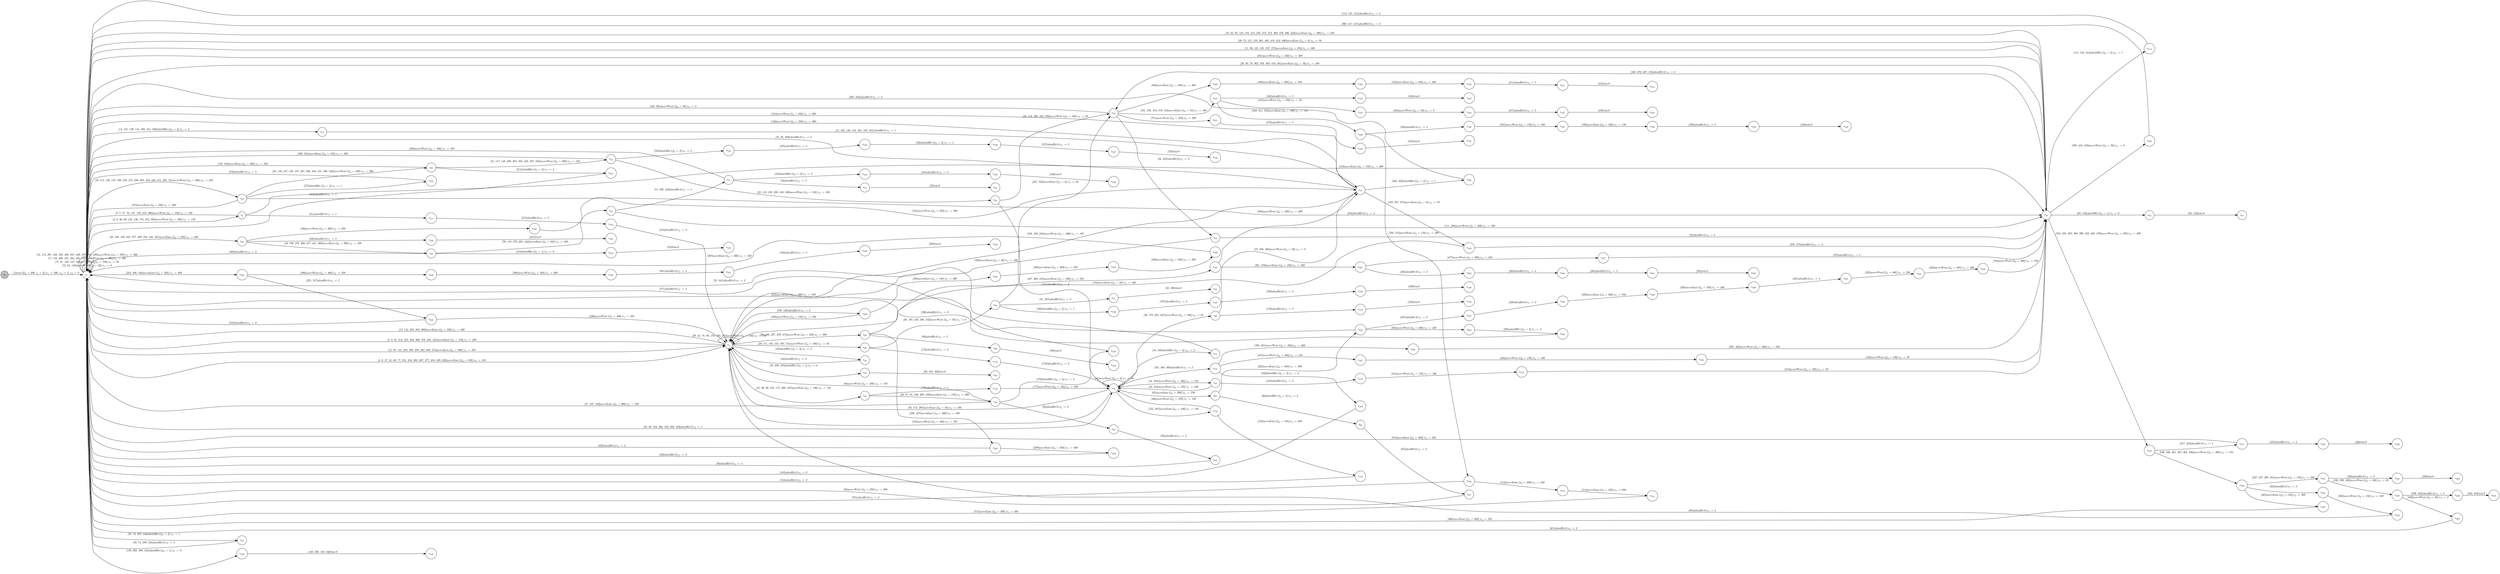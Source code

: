 digraph EFSM{
  graph [rankdir="LR", fontname="Latin Modern Math"];
  node [color="black", fillcolor="white", shape="circle", style="filled", fontname="Latin Modern Math"];
  edge [fontname="Latin Modern Math"];

  s0[fillcolor="gray", label=<s<sub>0</sub>>];
  s1[label=<s<sub>1</sub>>];
  s2[label=<s<sub>2</sub>>];
  s4[label=<s<sub>4</sub>>];
  s10[label=<s<sub>10</sub>>];
  s14[label=<s<sub>14</sub>>];
  s15[label=<s<sub>15</sub>>];
  s19[label=<s<sub>19</sub>>];
  s20[label=<s<sub>20</sub>>];
  s21[label=<s<sub>21</sub>>];
  s22[label=<s<sub>22</sub>>];
  s23[label=<s<sub>23</sub>>];
  s24[label=<s<sub>24</sub>>];
  s29[label=<s<sub>29</sub>>];
  s30[label=<s<sub>30</sub>>];
  s31[label=<s<sub>31</sub>>];
  s32[label=<s<sub>32</sub>>];
  s33[label=<s<sub>33</sub>>];
  s34[label=<s<sub>34</sub>>];
  s36[label=<s<sub>36</sub>>];
  s43[label=<s<sub>43</sub>>];
  s45[label=<s<sub>45</sub>>];
  s46[label=<s<sub>46</sub>>];
  s48[label=<s<sub>48</sub>>];
  s49[label=<s<sub>49</sub>>];
  s50[label=<s<sub>50</sub>>];
  s51[label=<s<sub>51</sub>>];
  s52[label=<s<sub>52</sub>>];
  s53[label=<s<sub>53</sub>>];
  s54[label=<s<sub>54</sub>>];
  s58[label=<s<sub>58</sub>>];
  s63[label=<s<sub>63</sub>>];
  s64[label=<s<sub>64</sub>>];
  s65[label=<s<sub>65</sub>>];
  s66[label=<s<sub>66</sub>>];
  s67[label=<s<sub>67</sub>>];
  s79[label=<s<sub>79</sub>>];
  s80[label=<s<sub>80</sub>>];
  s92[label=<s<sub>92</sub>>];
  s93[label=<s<sub>93</sub>>];
  s98[label=<s<sub>98</sub>>];
  s99[label=<s<sub>99</sub>>];
  s100[label=<s<sub>100</sub>>];
  s103[label=<s<sub>103</sub>>];
  s112[label=<s<sub>112</sub>>];
  s139[label=<s<sub>139</sub>>];
  s140[label=<s<sub>140</sub>>];
  s152[label=<s<sub>152</sub>>];
  s153[label=<s<sub>153</sub>>];
  s161[label=<s<sub>161</sub>>];
  s162[label=<s<sub>162</sub>>];
  s163[label=<s<sub>163</sub>>];
  s167[label=<s<sub>167</sub>>];
  s172[label=<s<sub>172</sub>>];
  s176[label=<s<sub>176</sub>>];
  s179[label=<s<sub>179</sub>>];
  s180[label=<s<sub>180</sub>>];
  s181[label=<s<sub>181</sub>>];
  s182[label=<s<sub>182</sub>>];
  s190[label=<s<sub>190</sub>>];
  s196[label=<s<sub>196</sub>>];
  s197[label=<s<sub>197</sub>>];
  s198[label=<s<sub>198</sub>>];
  s199[label=<s<sub>199</sub>>];
  s202[label=<s<sub>202</sub>>];
  s211[label=<s<sub>211</sub>>];
  s212[label=<s<sub>212</sub>>];
  s216[label=<s<sub>216</sub>>];
  s217[label=<s<sub>217</sub>>];
  s220[label=<s<sub>220</sub>>];
  s221[label=<s<sub>221</sub>>];
  s222[label=<s<sub>222</sub>>];
  s224[label=<s<sub>224</sub>>];
  s225[label=<s<sub>225</sub>>];
  s228[label=<s<sub>228</sub>>];
  s229[label=<s<sub>229</sub>>];
  s236[label=<s<sub>236</sub>>];
  s237[label=<s<sub>237</sub>>];
  s238[label=<s<sub>238</sub>>];
  s239[label=<s<sub>239</sub>>];
  s240[label=<s<sub>240</sub>>];
  s249[label=<s<sub>249</sub>>];
  s250[label=<s<sub>250</sub>>];
  s261[label=<s<sub>261</sub>>];
  s262[label=<s<sub>262</sub>>];
  s263[label=<s<sub>263</sub>>];
  s264[label=<s<sub>264</sub>>];
  s265[label=<s<sub>265</sub>>];
  s270[label=<s<sub>270</sub>>];
  s275[label=<s<sub>275</sub>>];
  s294[label=<s<sub>294</sub>>];
  s295[label=<s<sub>295</sub>>];
  s311[label=<s<sub>311</sub>>];
  s318[label=<s<sub>318</sub>>];
  s319[label=<s<sub>319</sub>>];
  s327[label=<s<sub>327</sub>>];
  s328[label=<s<sub>328</sub>>];
  s329[label=<s<sub>329</sub>>];
  s330[label=<s<sub>330</sub>>];
  s331[label=<s<sub>331</sub>>];
  s332[label=<s<sub>332</sub>>];
  s333[label=<s<sub>333</sub>>];
  s338[label=<s<sub>338</sub>>];
  s339[label=<s<sub>339</sub>>];
  s359[label=<s<sub>359</sub>>];
  s371[label=<s<sub>371</sub>>];
  s372[label=<s<sub>372</sub>>];
  s373[label=<s<sub>373</sub>>];
  s382[label=<s<sub>382</sub>>];
  s383[label=<s<sub>383</sub>>];
  s394[label=<s<sub>394</sub>>];
  s400[label=<s<sub>400</sub>>];
  s408[label=<s<sub>408</sub>>];
  s409[label=<s<sub>409</sub>>];
  s410[label=<s<sub>410</sub>>];
  s411[label=<s<sub>411</sub>>];
  s412[label=<s<sub>412</sub>>];
  s413[label=<s<sub>413</sub>>];
  s414[label=<s<sub>414</sub>>];
  s425[label=<s<sub>425</sub>>];
  s426[label=<s<sub>426</sub>>];
  s444[label=<s<sub>444</sub>>];
  s445[label=<s<sub>445</sub>>];
  s446[label=<s<sub>446</sub>>];
  s447[label=<s<sub>447</sub>>];
  s448[label=<s<sub>448</sub>>];
  s455[label=<s<sub>455</sub>>];
  s456[label=<s<sub>456</sub>>];
  s457[label=<s<sub>457</sub>>];
  s458[label=<s<sub>458</sub>>];
  s465[label=<s<sub>465</sub>>];
  s477[label=<s<sub>477</sub>>];
  s493[label=<s<sub>493</sub>>];
  s494[label=<s<sub>494</sub>>];
  s495[label=<s<sub>495</sub>>];
  s496[label=<s<sub>496</sub>>];
  s499[label=<s<sub>499</sub>>];
  s500[label=<s<sub>500</sub>>];
  s501[label=<s<sub>501</sub>>];
  s502[label=<s<sub>502</sub>>];
  s503[label=<s<sub>503</sub>>];
  s513[label=<s<sub>513</sub>>];
  s514[label=<s<sub>514</sub>>];
  s524[label=<s<sub>524</sub>>];
  s525[label=<s<sub>525</sub>>];
  s526[label=<s<sub>526</sub>>];
  s527[label=<s<sub>527</sub>>];
  s528[label=<s<sub>528</sub>>];
  s536[label=<s<sub>536</sub>>];
  s537[label=<s<sub>537</sub>>];
  s538[label=<s<sub>538</sub>>];
  s539[label=<s<sub>539</sub>>];
  s540[label=<s<sub>540</sub>>];

  s0->s1[label=<<i> [1]start:2&#91;i<sub>0</sub> = 200, i<sub>1</sub> = 3&#93;/o<sub>1</sub> := 200, o<sub>2</sub> := 3, o<sub>3</sub> := 0</i>>];
  s23->s24[label=<<i> [24, 435]alienHit:0/o<sub>1</sub> := 3</i>>];
  s24->s10[label=<<i> [25]alienHit:0/o<sub>1</sub> := 4</i>>];
  s30->s31[label=<<i> [31, 387]alienHit:0/o<sub>1</sub> := 5</i>>];
  s31->s32[label=<<i> [32, 388]win:0</i>>];
  s33->s34[label=<<i> [34, 353]moveWest:1&#91;i<sub>0</sub> = 200&#93;/o<sub>1</sub> := 150</i>>];
  s34->s33[label=<<i> [35, 354]moveWest:1&#91;i<sub>0</sub> = 150&#93;/o<sub>1</sub> := 100</i>>];
  s15->s1[label=<<i> [16, 38, 489]alienHit:0/o<sub>1</sub> := 2</i>>];
  s4->s43[label=<<i> [43]shieldHit:1&#91;i<sub>0</sub> = 3&#93;/o<sub>1</sub> := 2</i>>];
  s43->s4[label=<<i> [44]alienHit:0/o<sub>1</sub> := 3</i>>];
  s51->s52[label=<<i> [52]alienHit:0/o<sub>1</sub> := 5</i>>];
  s52->s53[label=<<i> [53]win:0</i>>];
  s33->s54[label=<<i> [54, 340]shieldHit:1&#91;i<sub>0</sub> = 3&#93;/o<sub>1</sub> := 2</i>>];
  s54->s1[label=<<i> [55, 341]alienHit:0/o<sub>1</sub> := 2</i>>];
  s10->s63[label=<<i> [63, 122]shieldHit:1&#91;i<sub>0</sub> = 1&#93;/o<sub>1</sub> := 0</i>>];
  s63->s64[label=<<i> [64, 123]lose:0</i>>];
  s33->s65[label=<<i> [65]moveEast:1&#91;i<sub>0</sub> = 200&#93;/o<sub>1</sub> := 250</i>>];
  s65->s66[label=<<i> [66]shieldHit:1&#91;i<sub>0</sub> = 3&#93;/o<sub>1</sub> := 2</i>>];
  s66->s67[label=<<i> [67]alienHit:0/o<sub>1</sub> := 2</i>>];
  s67->s1[label=<<i> [68]moveWest:1&#91;i<sub>0</sub> = 250&#93;/o<sub>1</sub> := 200</i>>];
  s4->s79[label=<<i> [79, 209, 325]shieldHit:1&#91;i<sub>0</sub> = 1&#93;/o<sub>1</sub> := 0</i>>];
  s79->s80[label=<<i> [80, 210, 326]lose:0</i>>];
  s1->s1[label=<<i> [72, 82, 158]moveWest:1&#91;i<sub>0</sub> = 50&#93;/o<sub>1</sub> := 0</i>>];
  s33->s33[label=<<i> [84]moveEast:1&#91;i<sub>0</sub> = 0&#93;/o<sub>1</sub> := 50</i>>];
  s46->s4[label=<<i> [88]moveWest:1&#91;i<sub>0</sub> = 200&#93;/o<sub>1</sub> := 150</i>>];
  s46->s92[label=<<i> [92]alienHit:0/o<sub>1</sub> := 2</i>>];
  s92->s93[label=<<i> [93]alienHit:0/o<sub>1</sub> := 3</i>>];
  s93->s1[label=<<i> [94]alienHit:0/o<sub>1</sub> := 4</i>>];
  s98->s99[label=<<i> [99]alienHit:0/o<sub>1</sub> := 5</i>>];
  s99->s100[label=<<i> [100]win:0</i>>];
  s1->s14[label=<<i> [14, 101, 129, 144, 200, 241, 320]shieldHit:1&#91;i<sub>0</sub> = 3&#93;/o<sub>1</sub> := 2</i>>];
  s14->s15[label=<<i> [15, 102, 130, 145, 201, 242, 321]alienHit:0/o<sub>1</sub> := 1</i>>];
  s15->s103[label=<<i> [103, 357, 374]moveEast:1&#91;i<sub>0</sub> = 0&#93;/o<sub>1</sub> := 50</i>>];
  s103->s4[label=<<i> [104]moveEast:1&#91;i<sub>0</sub> = 50&#93;/o<sub>1</sub> := 100</i>>];
  s46->s1[label=<<i> [47, 107, 439]moveEast:1&#91;i<sub>0</sub> = 200&#93;/o<sub>1</sub> := 250</i>>];
  s50->s10[label=<<i> [111, 280]moveWest:1&#91;i<sub>0</sub> = 400&#93;/o<sub>1</sub> := 350</i>>];
  s23->s1[label=<<i> [120, 291]moveWest:1&#91;i<sub>0</sub> = 50&#93;/o<sub>1</sub> := 0</i>>];
  s20->s1[label=<<i> [128, 188]moveEast:1&#91;i<sub>0</sub> = 200&#93;/o<sub>1</sub> := 250</i>>];
  s15->s1[label=<<i> [131]moveWest:1&#91;i<sub>0</sub> = 250&#93;/o<sub>1</sub> := 200</i>>];
  s2->s10[label=<<i> [133]moveEast:1&#91;i<sub>0</sub> = 150&#93;/o<sub>1</sub> := 200</i>>];
  s15->s1[label=<<i> [146]moveWest:1&#91;i<sub>0</sub> = 350&#93;/o<sub>1</sub> := 300</i>>];
  s22->s33[label=<<i> [151]alienHit:0/o<sub>1</sub> := 2</i>>];
  s33->s152[label=<<i> [152, 485]moveEast:1&#91;i<sub>0</sub> = 100&#93;/o<sub>1</sub> := 150</i>>];
  s152->s153[label=<<i> [153]moveEast:1&#91;i<sub>0</sub> = 150&#93;/o<sub>1</sub> := 200</i>>];
  s153->s1[label=<<i> [154]alienHit:0/o<sub>1</sub> := 3</i>>];
  s1->s1[label=<<i> [71, 81, 138, 157, 344]moveWest:1&#91;i<sub>0</sub> = 100&#93;/o<sub>1</sub> := 50</i>>];
  s161->s162[label=<<i> [162]alienHit:0/o<sub>1</sub> := 5</i>>];
  s162->s163[label=<<i> [163]win:0</i>>];
  s33->s4[label=<<i> [165]moveWest:1&#91;i<sub>0</sub> = 400&#93;/o<sub>1</sub> := 350</i>>];
  s4->s98[label=<<i> [98, 166, 227, 259, 474]moveWest:1&#91;i<sub>0</sub> = 350&#93;/o<sub>1</sub> := 300</i>>];
  s98->s167[label=<<i> [167, 260, 475]moveWest:1&#91;i<sub>0</sub> = 300&#93;/o<sub>1</sub> := 250</i>>];
  s167->s15[label=<<i> [168]moveWest:1&#91;i<sub>0</sub> = 250&#93;/o<sub>1</sub> := 200</i>>];
  s29->s172[label=<<i> [172]alienHit:0/o<sub>1</sub> := 2</i>>];
  s172->s33[label=<<i> [173]alienHit:0/o<sub>1</sub> := 3</i>>];
  s45->s176[label=<<i> [176]alienHit:0/o<sub>1</sub> := 4</i>>];
  s176->s33[label=<<i> [177]moveWest:1&#91;i<sub>0</sub> = 150&#93;/o<sub>1</sub> := 100</i>>];
  s33->s36[label=<<i> [36, 178, 355, 487]moveWest:1&#91;i<sub>0</sub> = 100&#93;/o<sub>1</sub> := 50</i>>];
  s36->s179[label=<<i> [179]alienHit:0/o<sub>1</sub> := 5</i>>];
  s179->s180[label=<<i> [180]win:0</i>>];
  s181->s182[label=<<i> [182]shieldHit:1&#91;i<sub>0</sub> = 3&#93;/o<sub>1</sub> := 2</i>>];
  s182->s1[label=<<i> [183]alienHit:0/o<sub>1</sub> := 3</i>>];
  s48->s190[label=<<i> [190]moveWest:1&#91;i<sub>0</sub> = 300&#93;/o<sub>1</sub> := 250</i>>];
  s190->s15[label=<<i> [191]moveWest:1&#91;i<sub>0</sub> = 250&#93;/o<sub>1</sub> := 200</i>>];
  s4->s4[label=<<i> [28, 42, 78, 89, 170, 193, 244]moveWest:1&#91;i<sub>0</sub> = 150&#93;/o<sub>1</sub> := 100</i>>];
  s30->s196[label=<<i> [196]shieldHit:1&#91;i<sub>0</sub> = 2&#93;/o<sub>1</sub> := 1</i>>];
  s196->s197[label=<<i> [197]alienHit:0/o<sub>1</sub> := 4</i>>];
  s197->s198[label=<<i> [198]alienHit:0/o<sub>1</sub> := 5</i>>];
  s198->s199[label=<<i> [199]win:0</i>>];
  s15->s202[label=<<i> [202, 322]shieldHit:1&#91;i<sub>0</sub> = 2&#93;/o<sub>1</sub> := 1</i>>];
  s202->s1[label=<<i> [203, 323]alienHit:0/o<sub>1</sub> := 2</i>>];
  s4->s1[label=<<i> [13, 142, 205, 283, 390]moveEast:1&#91;i<sub>0</sub> = 350&#93;/o<sub>1</sub> := 400</i>>];
  s2->s211[label=<<i> [211]alienHit:0/o<sub>1</sub> := 1</i>>];
  s211->s212[label=<<i> [212]alienHit:0/o<sub>1</sub> := 2</i>>];
  s212->s4[label=<<i> [213]alienHit:0/o<sub>1</sub> := 3</i>>];
  s4->s1[label=<<i> [5, 9, 61, 214, 255, 364, 368, 378, 405, 421]moveEast:1&#91;i<sub>0</sub> = 150&#93;/o<sub>1</sub> := 200</i>>];
  s216->s217[label=<<i> [217, 424]alienHit:0/o<sub>1</sub> := 4</i>>];
  s217->s1[label=<<i> [218]moveEast:1&#91;i<sub>0</sub> = 200&#93;/o<sub>1</sub> := 250</i>>];
  s48->s220[label=<<i> [220]alienHit:0/o<sub>1</sub> := 5</i>>];
  s220->s221[label=<<i> [221]win:0</i>>];
  s65->s222[label=<<i> [222]moveEast:1&#91;i<sub>0</sub> = 250&#93;/o<sub>1</sub> := 300</i>>];
  s222->s1[label=<<i> [223]moveEast:1&#91;i<sub>0</sub> = 300&#93;/o<sub>1</sub> := 350</i>>];
  s224->s225[label=<<i> [225, 517]alienHit:0/o<sub>1</sub> := 2</i>>];
  s225->s4[label=<<i> [226]moveWest:1&#91;i<sub>0</sub> = 400&#93;/o<sub>1</sub> := 350</i>>];
  s98->s228[label=<<i> [228, 427]moveEast:1&#91;i<sub>0</sub> = 300&#93;/o<sub>1</sub> := 350</i>>];
  s228->s229[label=<<i> [229]moveEast:1&#91;i<sub>0</sub> = 350&#93;/o<sub>1</sub> := 400</i>>];
  s229->s1[label=<<i> [230]alienHit:0/o<sub>1</sub> := 3</i>>];
  s19->s10[label=<<i> [234]alienHit:0/o<sub>1</sub> := 4</i>>];
  s238->s239[label=<<i> [239, 483]alienHit:0/o<sub>1</sub> := 5</i>>];
  s239->s240[label=<<i> [240, 484]win:0</i>>];
  s15->s4[label=<<i> [169, 192, 243]moveWest:1&#91;i<sub>0</sub> = 200&#93;/o<sub>1</sub> := 150</i>>];
  s30->s23[label=<<i> [247, 533]moveEast:1&#91;i<sub>0</sub> = 0&#93;/o<sub>1</sub> := 50</i>>];
  s249->s250[label=<<i> [250, 512]moveEast:1&#91;i<sub>0</sub> = 150&#93;/o<sub>1</sub> := 200</i>>];
  s250->s1[label=<<i> [251]alienHit:0/o<sub>1</sub> := 2</i>>];
  s1->s2[label=<<i> [2, 6, 56, 69, 132, 136, 155, 252, 365]moveWest:1&#91;i<sub>0</sub> = 200&#93;/o<sub>1</sub> := 150</i>>];
  s2->s1[label=<<i> [3, 7, 57, 70, 137, 156, 253, 366]moveWest:1&#91;i<sub>0</sub> = 150&#93;/o<sub>1</sub> := 100</i>>];
  s10->s1[label=<<i> [11, 96, 125, 185, 257, 273]moveEast:1&#91;i<sub>0</sub> = 250&#93;/o<sub>1</sub> := 300</i>>];
  s167->s261[label=<<i> [261, 476]moveEast:1&#91;i<sub>0</sub> = 250&#93;/o<sub>1</sub> := 300</i>>];
  s261->s262[label=<<i> [262]alienHit:0/o<sub>1</sub> := 3</i>>];
  s262->s263[label=<<i> [263]alienHit:0/o<sub>1</sub> := 4</i>>];
  s263->s264[label=<<i> [264]alienHit:0/o<sub>1</sub> := 5</i>>];
  s264->s265[label=<<i> [265]win:0</i>>];
  s1->s33[label=<<i> [33, 83, 164, 266, 352, 392, 459]alienHit:0/o<sub>1</sub> := 1</i>>];
  s33->s4[label=<<i> [85, 174, 267]moveEast:1&#91;i<sub>0</sub> = 50&#93;/o<sub>1</sub> := 100</i>>];
  s4->s45[label=<<i> [45, 86, 90, 105, 175, 268, 437]moveEast:1&#91;i<sub>0</sub> = 100&#93;/o<sub>1</sub> := 150</i>>];
  s45->s46[label=<<i> [46, 87, 91, 106, 269, 438]moveEast:1&#91;i<sub>0</sub> = 150&#93;/o<sub>1</sub> := 200</i>>];
  s46->s270[label=<<i> [270]shieldHit:1&#91;i<sub>0</sub> = 3&#93;/o<sub>1</sub> := 2</i>>];
  s270->s1[label=<<i> [271]alienHit:0/o<sub>1</sub> := 2</i>>];
  s19->s275[label=<<i> [275]shieldHit:1&#91;i<sub>0</sub> = 2&#93;/o<sub>1</sub> := 1</i>>];
  s275->s1[label=<<i> [276]alienHit:0/o<sub>1</sub> := 3</i>>];
  s10->s1[label=<<i> [281]moveWest:1&#91;i<sub>0</sub> = 350&#93;/o<sub>1</sub> := 300</i>>];
  s1->s4[label=<<i> [12, 97, 141, 204, 208, 258, 282, 389, 473]moveEast:1&#91;i<sub>0</sub> = 300&#93;/o<sub>1</sub> := 350</i>>];
  s1->s1[label=<<i> [17, 143, 206, 231, 284, 391, 519]moveWest:1&#91;i<sub>0</sub> = 400&#93;/o<sub>1</sub> := 350</i>>];
  s21->s22[label=<<i> [22, 118, 150, 289, 433, 508]moveWest:1&#91;i<sub>0</sub> = 150&#93;/o<sub>1</sub> := 100</i>>];
  s22->s23[label=<<i> [23, 119, 290, 434, 509]moveWest:1&#91;i<sub>0</sub> = 100&#93;/o<sub>1</sub> := 50</i>>];
  s222->s294[label=<<i> [294]moveWest:1&#91;i<sub>0</sub> = 300&#93;/o<sub>1</sub> := 250</i>>];
  s294->s295[label=<<i> [295]shieldHit:1&#91;i<sub>0</sub> = 3&#93;/o<sub>1</sub> := 2</i>>];
  s295->s1[label=<<i> [296]alienHit:0/o<sub>1</sub> := 2</i>>];
  s1->s58[label=<<i> [58, 73, 297, 342]shieldHit:1&#91;i<sub>0</sub> = 2&#93;/o<sub>1</sub> := 1</i>>];
  s58->s1[label=<<i> [59, 74, 298, 343]alienHit:0/o<sub>1</sub> := 3</i>>];
  s49->s50[label=<<i> [50, 110, 279, 301, 442]moveEast:1&#91;i<sub>0</sub> = 350&#93;/o<sub>1</sub> := 400</i>>];
  s50->s51[label=<<i> [51, 302, 443]alienHit:0/o<sub>1</sub> := 4</i>>];
  s51->s1[label=<<i> [303]moveWest:1&#91;i<sub>0</sub> = 400&#93;/o<sub>1</sub> := 350</i>>];
  s21->s1[label=<<i> [308, 351]moveEast:1&#91;i<sub>0</sub> = 150&#93;/o<sub>1</sub> := 200</i>>];
  s1->s139[label=<<i> [139, 292, 309, 345]shieldHit:1&#91;i<sub>0</sub> = 1&#93;/o<sub>1</sub> := 0</i>>];
  s139->s140[label=<<i> [140, 293, 310, 346]lose:0</i>>];
  s20->s311[label=<<i> [311]shieldHit:1&#91;i<sub>0</sub> = 3&#93;/o<sub>1</sub> := 2</i>>];
  s311->s1[label=<<i> [312]alienHit:0/o<sub>1</sub> := 1</i>>];
  s10->s112[label=<<i> [112, 134, 314]shieldHit:1&#91;i<sub>0</sub> = 2&#93;/o<sub>1</sub> := 1</i>>];
  s112->s1[label=<<i> [113, 135, 315]alienHit:0/o<sub>1</sub> := 2</i>>];
  s49->s318[label=<<i> [318]shieldHit:1&#91;i<sub>0</sub> = 1&#93;/o<sub>1</sub> := 0</i>>];
  s318->s319[label=<<i> [319]lose:0</i>>];
  s222->s327[label=<<i> [327]alienHit:0/o<sub>1</sub> := 2</i>>];
  s327->s328[label=<<i> [328]alienHit:0/o<sub>1</sub> := 3</i>>];
  s328->s329[label=<<i> [329]moveEast:1&#91;i<sub>0</sub> = 300&#93;/o<sub>1</sub> := 350</i>>];
  s329->s330[label=<<i> [330]moveEast:1&#91;i<sub>0</sub> = 350&#93;/o<sub>1</sub> := 400</i>>];
  s330->s331[label=<<i> [331]alienHit:0/o<sub>1</sub> := 4</i>>];
  s331->s332[label=<<i> [332]moveWest:1&#91;i<sub>0</sub> = 400&#93;/o<sub>1</sub> := 350</i>>];
  s332->s333[label=<<i> [333]moveWest:1&#91;i<sub>0</sub> = 350&#93;/o<sub>1</sub> := 300</i>>];
  s333->s10[label=<<i> [334]moveWest:1&#91;i<sub>0</sub> = 300&#93;/o<sub>1</sub> := 250</i>>];
  s237->s338[label=<<i> [338]alienHit:0/o<sub>1</sub> := 5</i>>];
  s338->s339[label=<<i> [339]win:0</i>>];
  s36->s15[label=<<i> [37, 356, 488]moveWest:1&#91;i<sub>0</sub> = 50&#93;/o<sub>1</sub> := 0</i>>];
  s103->s10[label=<<i> [358, 375]alienHit:0/o<sub>1</sub> := 2</i>>];
  s23->s371[label=<<i> [371]moveWest:1&#91;i<sub>0</sub> = 250&#93;/o<sub>1</sub> := 200</i>>];
  s371->s372[label=<<i> [372]alienHit:0/o<sub>1</sub> := 5</i>>];
  s372->s373[label=<<i> [373]win:0</i>>];
  s236->s382[label=<<i> [382]alienHit:0/o<sub>1</sub> := 3</i>>];
  s382->s383[label=<<i> [383]moveWest:1&#91;i<sub>0</sub> = 150&#93;/o<sub>1</sub> := 100</i>>];
  s383->s4[label=<<i> [384]alienHit:0/o<sub>1</sub> := 4</i>>];
  s4->s29[label=<<i> [29, 171, 194, 245, 385, 531]moveWest:1&#91;i<sub>0</sub> = 100&#93;/o<sub>1</sub> := 50</i>>];
  s29->s30[label=<<i> [30, 195, 246, 386, 532]moveWest:1&#91;i<sub>0</sub> = 50&#93;/o<sub>1</sub> := 0</i>>];
  s181->s394[label=<<i> [394, 461]moveWest:1&#91;i<sub>0</sub> = 350&#93;/o<sub>1</sub> := 300</i>>];
  s394->s10[label=<<i> [395, 462]moveWest:1&#91;i<sub>0</sub> = 300&#93;/o<sub>1</sub> := 250</i>>];
  s236->s237[label=<<i> [237, 337, 398, 481]moveWest:1&#91;i<sub>0</sub> = 150&#93;/o<sub>1</sub> := 100</i>>];
  s237->s238[label=<<i> [238, 399, 482]moveWest:1&#91;i<sub>0</sub> = 100&#93;/o<sub>1</sub> := 50</i>>];
  s238->s400[label=<<i> [400]moveWest:1&#91;i<sub>0</sub> = 50&#93;/o<sub>1</sub> := 0</i>>];
  s400->s1[label=<<i> [401]alienHit:0/o<sub>1</sub> := 3</i>>];
  s1->s10[label=<<i> [10, 62, 95, 124, 184, 215, 256, 272, 313, 369, 379, 406, 422]moveEast:1&#91;i<sub>0</sub> = 200&#93;/o<sub>1</sub> := 250</i>>];
  s23->s408[label=<<i> [408]moveEast:1&#91;i<sub>0</sub> = 250&#93;/o<sub>1</sub> := 300</i>>];
  s408->s409[label=<<i> [409]moveEast:1&#91;i<sub>0</sub> = 300&#93;/o<sub>1</sub> := 350</i>>];
  s409->s410[label=<<i> [410]moveEast:1&#91;i<sub>0</sub> = 350&#93;/o<sub>1</sub> := 400</i>>];
  s410->s411[label=<<i> [411]alienHit:0/o<sub>1</sub> := 5</i>>];
  s411->s412[label=<<i> [412]win:0</i>>];
  s34->s413[label=<<i> [413]alienHit:0/o<sub>1</sub> := 2</i>>];
  s413->s414[label=<<i> [414]moveWest:1&#91;i<sub>0</sub> = 150&#93;/o<sub>1</sub> := 100</i>>];
  s414->s10[label=<<i> [415]moveWest:1&#91;i<sub>0</sub> = 100&#93;/o<sub>1</sub> := 50</i>>];
  s10->s359[label=<<i> [359, 416, 450]moveWest:1&#91;i<sub>0</sub> = 50&#93;/o<sub>1</sub> := 0</i>>];
  s359->s1[label=<<i> [360, 417, 451]alienHit:0/o<sub>1</sub> := 3</i>>];
  s1->s4[label=<<i> [4, 8, 27, 41, 60, 77, 254, 324, 363, 367, 377, 404, 420, 492]moveEast:1&#91;i<sub>0</sub> = 100&#93;/o<sub>1</sub> := 150</i>>];
  s217->s425[label=<<i> [425]alienHit:0/o<sub>1</sub> := 5</i>>];
  s425->s426[label=<<i> [426]win:0</i>>];
  s228->s1[label=<<i> [428]alienHit:0/o<sub>1</sub> := 2</i>>];
  s19->s20[label=<<i> [20, 116, 127, 148, 187, 287, 306, 349, 431, 506, 522]moveWest:1&#91;i<sub>0</sub> = 250&#93;/o<sub>1</sub> := 200</i>>];
  s20->s21[label=<<i> [21, 117, 149, 288, 307, 350, 432, 507, 523]moveWest:1&#91;i<sub>0</sub> = 200&#93;/o<sub>1</sub> := 150</i>>];
  s24->s4[label=<<i> [436]moveEast:1&#91;i<sub>0</sub> = 50&#93;/o<sub>1</sub> := 100</i>>];
  s1->s48[label=<<i> [48, 108, 189, 219, 277, 299, 316, 440, 467]moveEast:1&#91;i<sub>0</sub> = 250&#93;/o<sub>1</sub> := 300</i>>];
  s48->s49[label=<<i> [49, 109, 278, 300, 317, 441, 468]moveEast:1&#91;i<sub>0</sub> = 300&#93;/o<sub>1</sub> := 350</i>>];
  s51->s444[label=<<i> [444]shieldHit:1&#91;i<sub>0</sub> = 3&#93;/o<sub>1</sub> := 2</i>>];
  s444->s445[label=<<i> [445]alienHit:0/o<sub>1</sub> := 5</i>>];
  s445->s446[label=<<i> [446]win:0</i>>];
  s181->s447[label=<<i> [447]moveWest:1&#91;i<sub>0</sub> = 200&#93;/o<sub>1</sub> := 150</i>>];
  s447->s448[label=<<i> [448]moveWest:1&#91;i<sub>0</sub> = 150&#93;/o<sub>1</sub> := 100</i>>];
  s448->s10[label=<<i> [449]moveWest:1&#91;i<sub>0</sub> = 100&#93;/o<sub>1</sub> := 50</i>>];
  s1->s10[label=<<i> [39, 75, 121, 159, 361, 402, 418, 452, 490]moveEast:1&#91;i<sub>0</sub> = 0&#93;/o<sub>1</sub> := 50</i>>];
  s10->s23[label=<<i> [160, 370, 407, 453]alienHit:0/o<sub>1</sub> := 4</i>>];
  s161->s455[label=<<i> [455]moveWest:1&#91;i<sub>0</sub> = 100&#93;/o<sub>1</sub> := 50</i>>];
  s455->s456[label=<<i> [456]moveWest:1&#91;i<sub>0</sub> = 50&#93;/o<sub>1</sub> := 0</i>>];
  s456->s457[label=<<i> [457]alienHit:0/o<sub>1</sub> := 5</i>>];
  s457->s458[label=<<i> [458]win:0</i>>];
  s33->s181[label=<<i> [181, 393, 460]alienHit:0/o<sub>1</sub> := 2</i>>];
  s10->s216[label=<<i> [216, 235, 335, 380, 396, 423, 463, 479]moveWest:1&#91;i<sub>0</sub> = 250&#93;/o<sub>1</sub> := 200</i>>];
  s216->s236[label=<<i> [236, 336, 381, 397, 464, 480]moveWest:1&#91;i<sub>0</sub> = 200&#93;/o<sub>1</sub> := 150</i>>];
  s236->s465[label=<<i> [465]moveEast:1&#91;i<sub>0</sub> = 150&#93;/o<sub>1</sub> := 200</i>>];
  s465->s1[label=<<i> [466]moveEast:1&#91;i<sub>0</sub> = 200&#93;/o<sub>1</sub> := 250</i>>];
  s49->s1[label=<<i> [469]alienHit:0/o<sub>1</sub> := 3</i>>];
  s1->s1[label=<<i> [18, 114, 207, 232, 285, 304, 347, 429, 470, 504, 520]moveWest:1&#91;i<sub>0</sub> = 350&#93;/o<sub>1</sub> := 300</i>>];
  s1->s19[label=<<i> [19, 115, 126, 147, 186, 233, 274, 286, 305, 348, 430, 471, 505, 521]moveWest:1&#91;i<sub>0</sub> = 300&#93;/o<sub>1</sub> := 250</i>>];
  s19->s1[label=<<i> [472]moveEast:1&#91;i<sub>0</sub> = 250&#93;/o<sub>1</sub> := 300</i>>];
  s261->s477[label=<<i> [477]moveWest:1&#91;i<sub>0</sub> = 300&#93;/o<sub>1</sub> := 250</i>>];
  s477->s10[label=<<i> [478]alienHit:0/o<sub>1</sub> := 4</i>>];
  s152->s33[label=<<i> [486]moveWest:1&#91;i<sub>0</sub> = 150&#93;/o<sub>1</sub> := 100</i>>];
  s10->s1[label=<<i> [26, 40, 76, 362, 376, 403, 419, 491]moveEast:1&#91;i<sub>0</sub> = 50&#93;/o<sub>1</sub> := 100</i>>];
  s4->s493[label=<<i> [493, 529]alienHit:0/o<sub>1</sub> := 3</i>>];
  s493->s494[label=<<i> [494]moveEast:1&#91;i<sub>0</sub> = 150&#93;/o<sub>1</sub> := 200</i>>];
  s494->s495[label=<<i> [495]moveEast:1&#91;i<sub>0</sub> = 200&#93;/o<sub>1</sub> := 250</i>>];
  s495->s496[label=<<i> [496]moveEast:1&#91;i<sub>0</sub> = 250&#93;/o<sub>1</sub> := 300</i>>];
  s496->s1[label=<<i> [497]moveEast:1&#91;i<sub>0</sub> = 300&#93;/o<sub>1</sub> := 350</i>>];
  s1->s224[label=<<i> [224, 498, 516]moveEast:1&#91;i<sub>0</sub> = 350&#93;/o<sub>1</sub> := 400</i>>];
  s224->s499[label=<<i> [499]moveWest:1&#91;i<sub>0</sub> = 400&#93;/o<sub>1</sub> := 350</i>>];
  s499->s500[label=<<i> [500]moveWest:1&#91;i<sub>0</sub> = 350&#93;/o<sub>1</sub> := 300</i>>];
  s500->s501[label=<<i> [501]alienHit:0/o<sub>1</sub> := 4</i>>];
  s501->s502[label=<<i> [502]alienHit:0/o<sub>1</sub> := 5</i>>];
  s502->s503[label=<<i> [503]win:0</i>>];
  s23->s161[label=<<i> [161, 248, 454, 510, 534]moveEast:1&#91;i<sub>0</sub> = 50&#93;/o<sub>1</sub> := 100</i>>];
  s250->s513[label=<<i> [513]moveEast:1&#91;i<sub>0</sub> = 200&#93;/o<sub>1</sub> := 250</i>>];
  s513->s514[label=<<i> [514]moveEast:1&#91;i<sub>0</sub> = 250&#93;/o<sub>1</sub> := 300</i>>];
  s514->s1[label=<<i> [515]moveEast:1&#91;i<sub>0</sub> = 300&#93;/o<sub>1</sub> := 350</i>>];
  s225->s1[label=<<i> [518]alienHit:0/o<sub>1</sub> := 3</i>>];
  s21->s524[label=<<i> [524]shieldHit:1&#91;i<sub>0</sub> = 3&#93;/o<sub>1</sub> := 2</i>>];
  s524->s525[label=<<i> [525]alienHit:0/o<sub>1</sub> := 4</i>>];
  s525->s526[label=<<i> [526]shieldHit:1&#91;i<sub>0</sub> = 2&#93;/o<sub>1</sub> := 1</i>>];
  s526->s527[label=<<i> [527]alienHit:0/o<sub>1</sub> := 5</i>>];
  s527->s528[label=<<i> [528]win:0</i>>];
  s493->s4[label=<<i> [530]moveWest:1&#91;i<sub>0</sub> = 150&#93;/o<sub>1</sub> := 100</i>>];
  s161->s249[label=<<i> [249, 511, 535]moveEast:1&#91;i<sub>0</sub> = 100&#93;/o<sub>1</sub> := 150</i>>];
  s249->s536[label=<<i> [536]alienHit:0/o<sub>1</sub> := 4</i>>];
  s536->s537[label=<<i> [537]moveWest:1&#91;i<sub>0</sub> = 150&#93;/o<sub>1</sub> := 100</i>>];
  s537->s538[label=<<i> [538]moveEast:1&#91;i<sub>0</sub> = 100&#93;/o<sub>1</sub> := 150</i>>];
  s538->s539[label=<<i> [539]alienHit:0/o<sub>1</sub> := 5</i>>];
  s539->s540[label=<<i> [540]win:0</i>>];
}